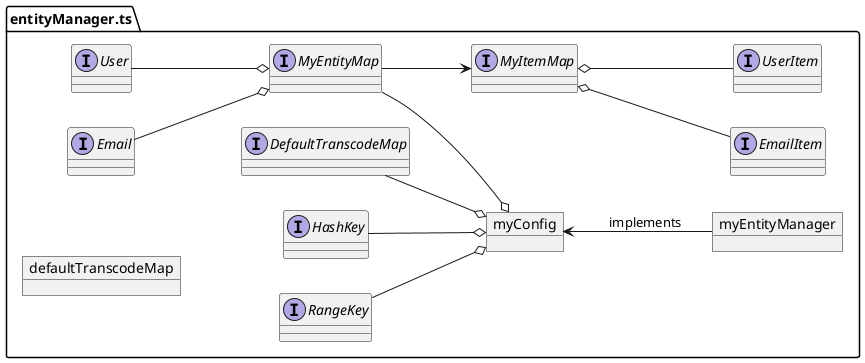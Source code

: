 @startuml entity-manager-demo

allowmixing

left to right direction

package "entityManager.ts" as entityManagerTs {
    interface User
    interface Email
    interface MyEntityMap
    interface DefaultTranscodeMap
    interface HashKey
    interface RangeKey
    interface MyItemMap
    interface UserItem
    interface EmailItem
    object defaultTranscodeMap
    object myConfig
    object myEntityManager

    User --o MyEntityMap
    Email --o MyEntityMap
    MyEntityMap --o myConfig
    DefaultTranscodeMap --o myConfig
    HashKey --o myConfig
    RangeKey --o myConfig
    MyEntityMap --> MyItemMap
    MyItemMap o-- UserItem
    MyItemMap o-- EmailItem
    myConfig <-- myEntityManager: implements
}

@enduml